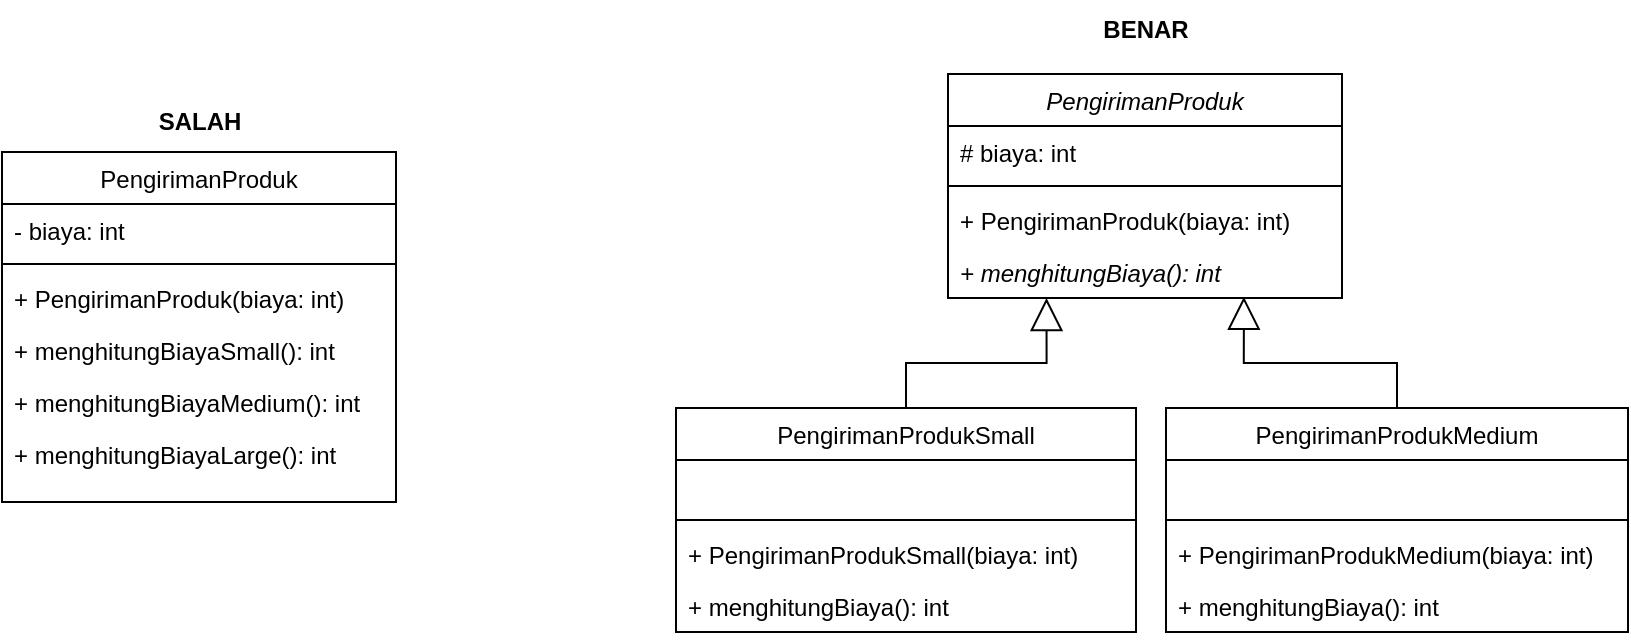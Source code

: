 <mxfile version="20.6.0" type="device"><diagram id="C5RBs43oDa-KdzZeNtuy" name="Page-1"><mxGraphModel dx="297" dy="141" grid="0" gridSize="10" guides="1" tooltips="1" connect="1" arrows="1" fold="1" page="0" pageScale="1" pageWidth="827" pageHeight="1169" math="0" shadow="0"><root><mxCell id="WIyWlLk6GJQsqaUBKTNV-0"/><mxCell id="WIyWlLk6GJQsqaUBKTNV-1" parent="WIyWlLk6GJQsqaUBKTNV-0"/><mxCell id="zkfFHV4jXpPFQw0GAbJ--6" value="PengirimanProduk" style="swimlane;fontStyle=0;align=center;verticalAlign=top;childLayout=stackLayout;horizontal=1;startSize=26;horizontalStack=0;resizeParent=1;resizeLast=0;collapsible=1;marginBottom=0;rounded=0;shadow=0;strokeWidth=1;" parent="WIyWlLk6GJQsqaUBKTNV-1" vertex="1"><mxGeometry x="43" y="136" width="197" height="175" as="geometry"><mxRectangle x="130" y="380" width="160" height="26" as="alternateBounds"/></mxGeometry></mxCell><mxCell id="zkfFHV4jXpPFQw0GAbJ--8" value="- biaya: int" style="text;align=left;verticalAlign=top;spacingLeft=4;spacingRight=4;overflow=hidden;rotatable=0;points=[[0,0.5],[1,0.5]];portConstraint=eastwest;rounded=0;shadow=0;html=0;" parent="zkfFHV4jXpPFQw0GAbJ--6" vertex="1"><mxGeometry y="26" width="197" height="26" as="geometry"/></mxCell><mxCell id="zkfFHV4jXpPFQw0GAbJ--9" value="" style="line;html=1;strokeWidth=1;align=left;verticalAlign=middle;spacingTop=-1;spacingLeft=3;spacingRight=3;rotatable=0;labelPosition=right;points=[];portConstraint=eastwest;" parent="zkfFHV4jXpPFQw0GAbJ--6" vertex="1"><mxGeometry y="52" width="197" height="8" as="geometry"/></mxCell><mxCell id="zkfFHV4jXpPFQw0GAbJ--11" value="+ PengirimanProduk(biaya: int)" style="text;align=left;verticalAlign=top;spacingLeft=4;spacingRight=4;overflow=hidden;rotatable=0;points=[[0,0.5],[1,0.5]];portConstraint=eastwest;" parent="zkfFHV4jXpPFQw0GAbJ--6" vertex="1"><mxGeometry y="60" width="197" height="26" as="geometry"/></mxCell><mxCell id="zLwJBepZBbvHpMuKaUsK-0" value="+ menghitungBiayaSmall(): int" style="text;align=left;verticalAlign=top;spacingLeft=4;spacingRight=4;overflow=hidden;rotatable=0;points=[[0,0.5],[1,0.5]];portConstraint=eastwest;" vertex="1" parent="zkfFHV4jXpPFQw0GAbJ--6"><mxGeometry y="86" width="197" height="26" as="geometry"/></mxCell><mxCell id="zLwJBepZBbvHpMuKaUsK-2" value="+ menghitungBiayaMedium(): int" style="text;align=left;verticalAlign=top;spacingLeft=4;spacingRight=4;overflow=hidden;rotatable=0;points=[[0,0.5],[1,0.5]];portConstraint=eastwest;" vertex="1" parent="zkfFHV4jXpPFQw0GAbJ--6"><mxGeometry y="112" width="197" height="26" as="geometry"/></mxCell><mxCell id="zLwJBepZBbvHpMuKaUsK-1" value="+ menghitungBiayaLarge(): int" style="text;align=left;verticalAlign=top;spacingLeft=4;spacingRight=4;overflow=hidden;rotatable=0;points=[[0,0.5],[1,0.5]];portConstraint=eastwest;" vertex="1" parent="zkfFHV4jXpPFQw0GAbJ--6"><mxGeometry y="138" width="197" height="26" as="geometry"/></mxCell><mxCell id="zLwJBepZBbvHpMuKaUsK-3" value="&lt;b&gt;SALAH&lt;/b&gt;" style="text;html=1;strokeColor=none;fillColor=none;align=center;verticalAlign=middle;whiteSpace=wrap;rounded=0;" vertex="1" parent="WIyWlLk6GJQsqaUBKTNV-1"><mxGeometry x="111.5" y="106" width="60" height="30" as="geometry"/></mxCell><mxCell id="zLwJBepZBbvHpMuKaUsK-4" value="PengirimanProduk" style="swimlane;fontStyle=2;align=center;verticalAlign=top;childLayout=stackLayout;horizontal=1;startSize=26;horizontalStack=0;resizeParent=1;resizeLast=0;collapsible=1;marginBottom=0;rounded=0;shadow=0;strokeWidth=1;" vertex="1" parent="WIyWlLk6GJQsqaUBKTNV-1"><mxGeometry x="516" y="97" width="197" height="112" as="geometry"><mxRectangle x="130" y="380" width="160" height="26" as="alternateBounds"/></mxGeometry></mxCell><mxCell id="zLwJBepZBbvHpMuKaUsK-5" value="# biaya: int" style="text;align=left;verticalAlign=top;spacingLeft=4;spacingRight=4;overflow=hidden;rotatable=0;points=[[0,0.5],[1,0.5]];portConstraint=eastwest;rounded=0;shadow=0;html=0;" vertex="1" parent="zLwJBepZBbvHpMuKaUsK-4"><mxGeometry y="26" width="197" height="26" as="geometry"/></mxCell><mxCell id="zLwJBepZBbvHpMuKaUsK-6" value="" style="line;html=1;strokeWidth=1;align=left;verticalAlign=middle;spacingTop=-1;spacingLeft=3;spacingRight=3;rotatable=0;labelPosition=right;points=[];portConstraint=eastwest;" vertex="1" parent="zLwJBepZBbvHpMuKaUsK-4"><mxGeometry y="52" width="197" height="8" as="geometry"/></mxCell><mxCell id="zLwJBepZBbvHpMuKaUsK-27" value="+ PengirimanProduk(biaya: int)" style="text;align=left;verticalAlign=top;spacingLeft=4;spacingRight=4;overflow=hidden;rotatable=0;points=[[0,0.5],[1,0.5]];portConstraint=eastwest;fontStyle=0" vertex="1" parent="zLwJBepZBbvHpMuKaUsK-4"><mxGeometry y="60" width="197" height="26" as="geometry"/></mxCell><mxCell id="zLwJBepZBbvHpMuKaUsK-29" value="+ menghitungBiaya(): int" style="text;align=left;verticalAlign=top;spacingLeft=4;spacingRight=4;overflow=hidden;rotatable=0;points=[[0,0.5],[1,0.5]];portConstraint=eastwest;fontStyle=2" vertex="1" parent="zLwJBepZBbvHpMuKaUsK-4"><mxGeometry y="86" width="197" height="26" as="geometry"/></mxCell><mxCell id="zLwJBepZBbvHpMuKaUsK-24" style="edgeStyle=orthogonalEdgeStyle;rounded=0;orthogonalLoop=1;jettySize=auto;html=1;exitX=0.5;exitY=0;exitDx=0;exitDy=0;entryX=0.25;entryY=1;entryDx=0;entryDy=0;endArrow=block;endFill=0;endSize=14;" edge="1" parent="WIyWlLk6GJQsqaUBKTNV-1" source="zLwJBepZBbvHpMuKaUsK-11" target="zLwJBepZBbvHpMuKaUsK-4"><mxGeometry relative="1" as="geometry"/></mxCell><mxCell id="zLwJBepZBbvHpMuKaUsK-11" value="PengirimanProdukSmall" style="swimlane;fontStyle=0;align=center;verticalAlign=top;childLayout=stackLayout;horizontal=1;startSize=26;horizontalStack=0;resizeParent=1;resizeLast=0;collapsible=1;marginBottom=0;rounded=0;shadow=0;strokeWidth=1;" vertex="1" parent="WIyWlLk6GJQsqaUBKTNV-1"><mxGeometry x="380" y="264" width="230" height="112" as="geometry"><mxRectangle x="130" y="380" width="160" height="26" as="alternateBounds"/></mxGeometry></mxCell><mxCell id="zLwJBepZBbvHpMuKaUsK-12" value=" " style="text;align=left;verticalAlign=top;spacingLeft=4;spacingRight=4;overflow=hidden;rotatable=0;points=[[0,0.5],[1,0.5]];portConstraint=eastwest;rounded=0;shadow=0;html=0;" vertex="1" parent="zLwJBepZBbvHpMuKaUsK-11"><mxGeometry y="26" width="230" height="26" as="geometry"/></mxCell><mxCell id="zLwJBepZBbvHpMuKaUsK-13" value="" style="line;html=1;strokeWidth=1;align=left;verticalAlign=middle;spacingTop=-1;spacingLeft=3;spacingRight=3;rotatable=0;labelPosition=right;points=[];portConstraint=eastwest;" vertex="1" parent="zLwJBepZBbvHpMuKaUsK-11"><mxGeometry y="52" width="230" height="8" as="geometry"/></mxCell><mxCell id="zLwJBepZBbvHpMuKaUsK-30" value="+ PengirimanProdukSmall(biaya: int)" style="text;align=left;verticalAlign=top;spacingLeft=4;spacingRight=4;overflow=hidden;rotatable=0;points=[[0,0.5],[1,0.5]];portConstraint=eastwest;fontStyle=0" vertex="1" parent="zLwJBepZBbvHpMuKaUsK-11"><mxGeometry y="60" width="230" height="26" as="geometry"/></mxCell><mxCell id="zLwJBepZBbvHpMuKaUsK-14" value="+ menghitungBiaya(): int" style="text;align=left;verticalAlign=top;spacingLeft=4;spacingRight=4;overflow=hidden;rotatable=0;points=[[0,0.5],[1,0.5]];portConstraint=eastwest;" vertex="1" parent="zLwJBepZBbvHpMuKaUsK-11"><mxGeometry y="86" width="230" height="26" as="geometry"/></mxCell><mxCell id="zLwJBepZBbvHpMuKaUsK-25" style="edgeStyle=orthogonalEdgeStyle;rounded=0;orthogonalLoop=1;jettySize=auto;html=1;exitX=0.5;exitY=0;exitDx=0;exitDy=0;entryX=0.751;entryY=0.978;entryDx=0;entryDy=0;endArrow=block;endFill=0;endSize=14;entryPerimeter=0;" edge="1" parent="WIyWlLk6GJQsqaUBKTNV-1" source="zLwJBepZBbvHpMuKaUsK-15" target="zLwJBepZBbvHpMuKaUsK-29"><mxGeometry relative="1" as="geometry"/></mxCell><mxCell id="zLwJBepZBbvHpMuKaUsK-15" value="PengirimanProdukMedium" style="swimlane;fontStyle=0;align=center;verticalAlign=top;childLayout=stackLayout;horizontal=1;startSize=26;horizontalStack=0;resizeParent=1;resizeLast=0;collapsible=1;marginBottom=0;rounded=0;shadow=0;strokeWidth=1;" vertex="1" parent="WIyWlLk6GJQsqaUBKTNV-1"><mxGeometry x="625" y="264" width="231" height="112" as="geometry"><mxRectangle x="130" y="380" width="160" height="26" as="alternateBounds"/></mxGeometry></mxCell><mxCell id="zLwJBepZBbvHpMuKaUsK-16" value=" " style="text;align=left;verticalAlign=top;spacingLeft=4;spacingRight=4;overflow=hidden;rotatable=0;points=[[0,0.5],[1,0.5]];portConstraint=eastwest;rounded=0;shadow=0;html=0;" vertex="1" parent="zLwJBepZBbvHpMuKaUsK-15"><mxGeometry y="26" width="231" height="26" as="geometry"/></mxCell><mxCell id="zLwJBepZBbvHpMuKaUsK-17" value="" style="line;html=1;strokeWidth=1;align=left;verticalAlign=middle;spacingTop=-1;spacingLeft=3;spacingRight=3;rotatable=0;labelPosition=right;points=[];portConstraint=eastwest;" vertex="1" parent="zLwJBepZBbvHpMuKaUsK-15"><mxGeometry y="52" width="231" height="8" as="geometry"/></mxCell><mxCell id="zLwJBepZBbvHpMuKaUsK-31" value="+ PengirimanProdukMedium(biaya: int)" style="text;align=left;verticalAlign=top;spacingLeft=4;spacingRight=4;overflow=hidden;rotatable=0;points=[[0,0.5],[1,0.5]];portConstraint=eastwest;fontStyle=0" vertex="1" parent="zLwJBepZBbvHpMuKaUsK-15"><mxGeometry y="60" width="231" height="26" as="geometry"/></mxCell><mxCell id="zLwJBepZBbvHpMuKaUsK-18" value="+ menghitungBiaya(): int" style="text;align=left;verticalAlign=top;spacingLeft=4;spacingRight=4;overflow=hidden;rotatable=0;points=[[0,0.5],[1,0.5]];portConstraint=eastwest;" vertex="1" parent="zLwJBepZBbvHpMuKaUsK-15"><mxGeometry y="86" width="231" height="26" as="geometry"/></mxCell><mxCell id="zLwJBepZBbvHpMuKaUsK-23" value="&lt;b&gt;BENAR&lt;/b&gt;" style="text;html=1;strokeColor=none;fillColor=none;align=center;verticalAlign=middle;whiteSpace=wrap;rounded=0;" vertex="1" parent="WIyWlLk6GJQsqaUBKTNV-1"><mxGeometry x="584.5" y="60" width="60" height="30" as="geometry"/></mxCell></root></mxGraphModel></diagram></mxfile>